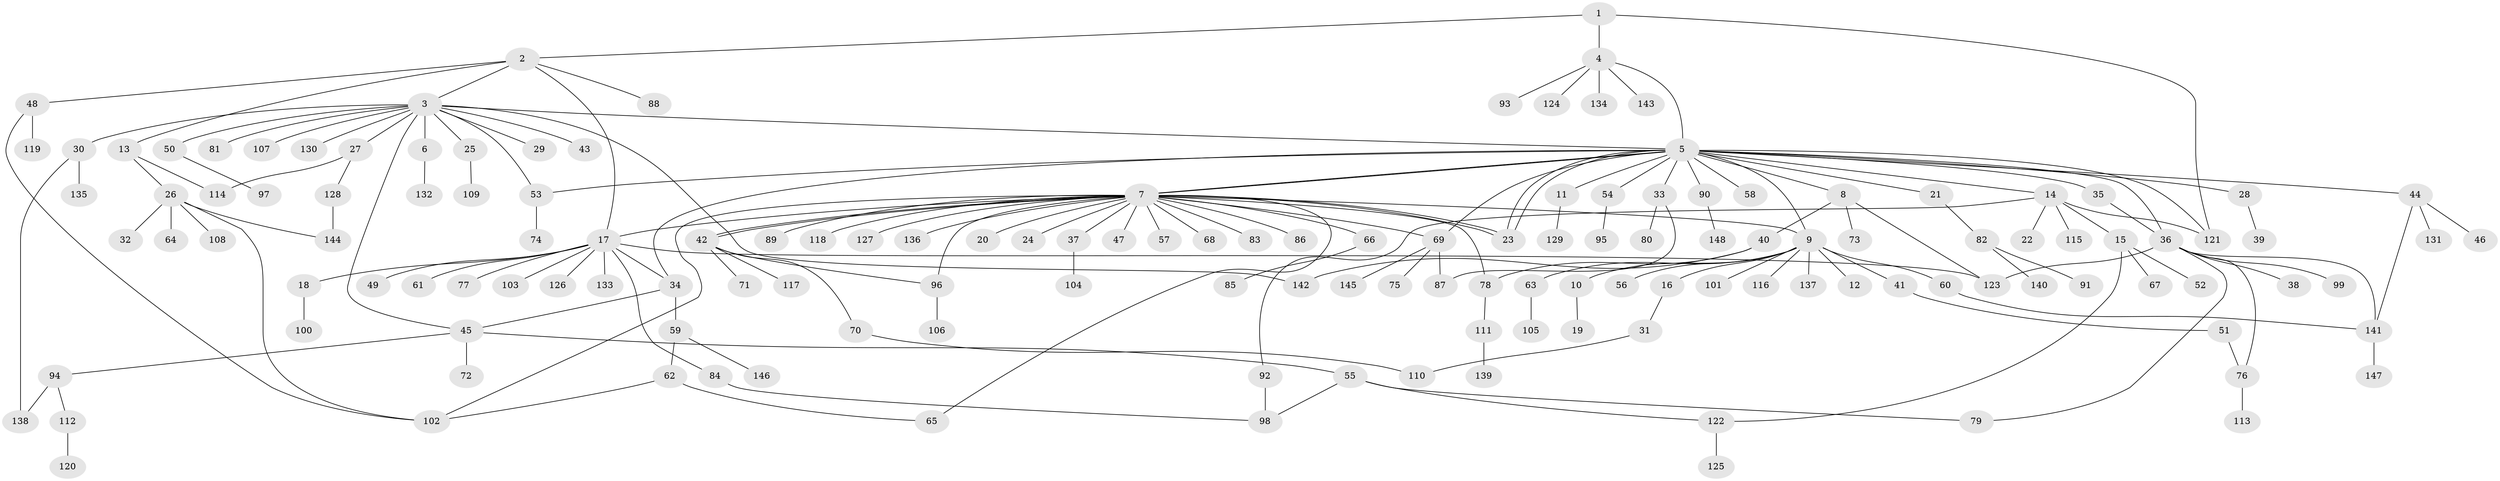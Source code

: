 // Generated by graph-tools (version 1.1) at 2025/35/03/09/25 02:35:42]
// undirected, 148 vertices, 183 edges
graph export_dot {
graph [start="1"]
  node [color=gray90,style=filled];
  1;
  2;
  3;
  4;
  5;
  6;
  7;
  8;
  9;
  10;
  11;
  12;
  13;
  14;
  15;
  16;
  17;
  18;
  19;
  20;
  21;
  22;
  23;
  24;
  25;
  26;
  27;
  28;
  29;
  30;
  31;
  32;
  33;
  34;
  35;
  36;
  37;
  38;
  39;
  40;
  41;
  42;
  43;
  44;
  45;
  46;
  47;
  48;
  49;
  50;
  51;
  52;
  53;
  54;
  55;
  56;
  57;
  58;
  59;
  60;
  61;
  62;
  63;
  64;
  65;
  66;
  67;
  68;
  69;
  70;
  71;
  72;
  73;
  74;
  75;
  76;
  77;
  78;
  79;
  80;
  81;
  82;
  83;
  84;
  85;
  86;
  87;
  88;
  89;
  90;
  91;
  92;
  93;
  94;
  95;
  96;
  97;
  98;
  99;
  100;
  101;
  102;
  103;
  104;
  105;
  106;
  107;
  108;
  109;
  110;
  111;
  112;
  113;
  114;
  115;
  116;
  117;
  118;
  119;
  120;
  121;
  122;
  123;
  124;
  125;
  126;
  127;
  128;
  129;
  130;
  131;
  132;
  133;
  134;
  135;
  136;
  137;
  138;
  139;
  140;
  141;
  142;
  143;
  144;
  145;
  146;
  147;
  148;
  1 -- 2;
  1 -- 4;
  1 -- 121;
  2 -- 3;
  2 -- 13;
  2 -- 17;
  2 -- 48;
  2 -- 88;
  3 -- 5;
  3 -- 6;
  3 -- 25;
  3 -- 27;
  3 -- 29;
  3 -- 30;
  3 -- 43;
  3 -- 45;
  3 -- 50;
  3 -- 53;
  3 -- 81;
  3 -- 107;
  3 -- 130;
  3 -- 142;
  4 -- 5;
  4 -- 93;
  4 -- 124;
  4 -- 134;
  4 -- 143;
  5 -- 7;
  5 -- 7;
  5 -- 8;
  5 -- 9;
  5 -- 11;
  5 -- 14;
  5 -- 21;
  5 -- 23;
  5 -- 23;
  5 -- 28;
  5 -- 33;
  5 -- 34;
  5 -- 35;
  5 -- 36;
  5 -- 44;
  5 -- 53;
  5 -- 54;
  5 -- 58;
  5 -- 69;
  5 -- 90;
  5 -- 121;
  6 -- 132;
  7 -- 9;
  7 -- 17;
  7 -- 20;
  7 -- 23;
  7 -- 23;
  7 -- 24;
  7 -- 37;
  7 -- 42;
  7 -- 42;
  7 -- 47;
  7 -- 57;
  7 -- 65;
  7 -- 66;
  7 -- 68;
  7 -- 69;
  7 -- 78;
  7 -- 83;
  7 -- 86;
  7 -- 89;
  7 -- 96;
  7 -- 102;
  7 -- 118;
  7 -- 127;
  7 -- 136;
  8 -- 40;
  8 -- 73;
  8 -- 123;
  9 -- 10;
  9 -- 12;
  9 -- 16;
  9 -- 41;
  9 -- 56;
  9 -- 60;
  9 -- 63;
  9 -- 101;
  9 -- 116;
  9 -- 137;
  10 -- 19;
  11 -- 129;
  13 -- 26;
  13 -- 114;
  14 -- 15;
  14 -- 22;
  14 -- 92;
  14 -- 115;
  14 -- 121;
  15 -- 52;
  15 -- 67;
  15 -- 122;
  16 -- 31;
  17 -- 18;
  17 -- 34;
  17 -- 49;
  17 -- 61;
  17 -- 77;
  17 -- 84;
  17 -- 103;
  17 -- 123;
  17 -- 126;
  17 -- 133;
  18 -- 100;
  21 -- 82;
  25 -- 109;
  26 -- 32;
  26 -- 64;
  26 -- 102;
  26 -- 108;
  26 -- 144;
  27 -- 114;
  27 -- 128;
  28 -- 39;
  30 -- 135;
  30 -- 138;
  31 -- 110;
  33 -- 80;
  33 -- 87;
  34 -- 45;
  34 -- 59;
  35 -- 36;
  36 -- 38;
  36 -- 76;
  36 -- 79;
  36 -- 99;
  36 -- 123;
  36 -- 141;
  37 -- 104;
  40 -- 78;
  40 -- 142;
  41 -- 51;
  42 -- 70;
  42 -- 71;
  42 -- 96;
  42 -- 117;
  44 -- 46;
  44 -- 131;
  44 -- 141;
  45 -- 55;
  45 -- 72;
  45 -- 94;
  48 -- 102;
  48 -- 119;
  50 -- 97;
  51 -- 76;
  53 -- 74;
  54 -- 95;
  55 -- 79;
  55 -- 98;
  55 -- 122;
  59 -- 62;
  59 -- 146;
  60 -- 141;
  62 -- 65;
  62 -- 102;
  63 -- 105;
  66 -- 85;
  69 -- 75;
  69 -- 87;
  69 -- 145;
  70 -- 110;
  76 -- 113;
  78 -- 111;
  82 -- 91;
  82 -- 140;
  84 -- 98;
  90 -- 148;
  92 -- 98;
  94 -- 112;
  94 -- 138;
  96 -- 106;
  111 -- 139;
  112 -- 120;
  122 -- 125;
  128 -- 144;
  141 -- 147;
}
